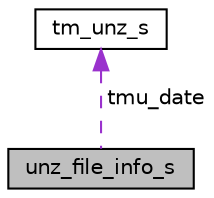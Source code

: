 digraph "unz_file_info_s"
{
  edge [fontname="Helvetica",fontsize="10",labelfontname="Helvetica",labelfontsize="10"];
  node [fontname="Helvetica",fontsize="10",shape=record];
  Node1 [label="unz_file_info_s",height=0.2,width=0.4,color="black", fillcolor="grey75", style="filled", fontcolor="black"];
  Node2 -> Node1 [dir="back",color="darkorchid3",fontsize="10",style="dashed",label=" tmu_date" ,fontname="Helvetica"];
  Node2 [label="tm_unz_s",height=0.2,width=0.4,color="black", fillcolor="white", style="filled",URL="$structtm__unz__s.html"];
}
